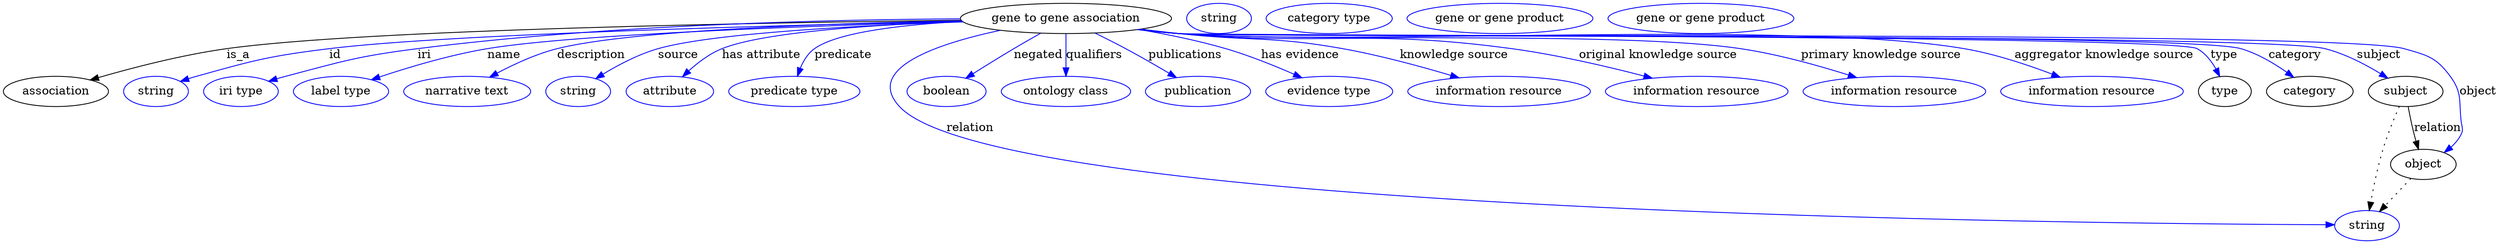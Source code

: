 digraph {
	graph [bb="0,0,2962.4,283"];
	node [label="\N"];
	"gene to gene association"	[height=0.5,
		label="gene to gene association",
		pos="1261.4,265",
		width=3.4844];
	association	[height=0.5,
		pos="62.394,178",
		width=1.7332];
	"gene to gene association" -> association	[label=is_a,
		lp="279.39,221.5",
		pos="e,103.12,191.67 1136.6,262.83 907.9,260.14 429.91,251.9 265.39,229 212.59,221.65 153.55,206.27 112.81,194.5"];
	id	[color=blue,
		height=0.5,
		label=string,
		pos="181.39,178",
		width=1.0652];
	"gene to gene association" -> id	[color=blue,
		label=id,
		lp="394.39,221.5",
		pos="e,210.38,189.97 1137.9,261.58 932.4,257.13 528.78,246.47 387.39,229 316.2,220.2 298.47,215.35 229.39,196 226.29,195.13 223.09,194.16 \
219.89,193.14",
		style=solid];
	iri	[color=blue,
		height=0.5,
		label="iri type",
		pos="282.39,178",
		width=1.2277];
	"gene to gene association" -> iri	[color=blue,
		label=iri,
		lp="500.39,221.5",
		pos="e,315.32,190.14 1136,264.5 983.33,263.68 717.95,257.65 492.39,229 421.66,220.02 404.32,214.25 335.39,196 332.02,195.11 328.55,194.13 \
325.07,193.11",
		style=solid];
	name	[color=blue,
		height=0.5,
		label="label type",
		pos="401.39,178",
		width=1.5707];
	"gene to gene association" -> name	[color=blue,
		label=name,
		lp="594.39,221.5",
		pos="e,437.28,192.01 1138.8,261.15 971.23,256.66 679.37,246.6 574.39,229 530.33,221.61 481.56,206.89 447.06,195.33",
		style=solid];
	description	[color=blue,
		height=0.5,
		label="narrative text",
		pos="551.39,178",
		width=2.0943];
	"gene to gene association" -> description	[color=blue,
		label=description,
		lp="697.89,221.5",
		pos="e,577.77,194.94 1137.3,262.37 987.5,259.43 744.93,251.29 657.39,229 632.6,222.69 606.59,210.51 586.54,199.76",
		style=solid];
	source	[color=blue,
		height=0.5,
		label=string,
		pos="683.39,178",
		width=1.0652];
	"gene to gene association" -> source	[color=blue,
		label=source,
		lp="801.39,221.5",
		pos="e,703.96,193.2 1139,260.91 1018.3,256.83 842.76,247.83 777.39,229 754.4,222.38 730.63,209.67 712.74,198.72",
		style=solid];
	"has attribute"	[color=blue,
		height=0.5,
		label=attribute,
		pos="791.39,178",
		width=1.4443];
	"gene to gene association" -> "has attribute"	[color=blue,
		label="has attribute",
		lp="900.39,221.5",
		pos="e,806.49,195.56 1138.4,261.32 1037.5,257.68 903.45,249.11 853.39,229 838.73,223.11 824.81,212.51 813.88,202.59",
		style=solid];
	predicate	[color=blue,
		height=0.5,
		label="predicate type",
		pos="939.39,178",
		width=2.1665];
	"gene to gene association" -> predicate	[color=blue,
		label=predicate,
		lp="997.39,221.5",
		pos="e,943.1,196.15 1138.3,261.34 1069.1,257.59 991.27,248.9 963.39,229 955.54,223.39 950.15,214.5 946.51,205.77",
		style=solid];
	relation	[color=blue,
		height=0.5,
		label=string,
		pos="2808.4,18",
		width=1.0652];
	"gene to gene association" -> relation	[color=blue,
		label=relation,
		lp="1148.4,134.5",
		pos="e,2770,19.065 1183.7,250.79 1111.8,235.38 1022,205.98 1064.4,160 1182.5,31.928 2489.7,20.165 2759.8,19.103",
		style=solid];
	negated	[color=blue,
		height=0.5,
		label=boolean,
		pos="1120.4,178",
		width=1.2999];
	"gene to gene association" -> negated	[color=blue,
		label=negated,
		lp="1228.4,221.5",
		pos="e,1143.4,193.97 1231.3,247.39 1221.1,241.67 1209.7,235.16 1199.4,229 1183.6,219.55 1166.3,208.65 1151.9,199.45",
		style=solid];
	qualifiers	[color=blue,
		height=0.5,
		label="ontology class",
		pos="1261.4,178",
		width=2.1304];
	"gene to gene association" -> qualifiers	[color=blue,
		label=qualifiers,
		lp="1294.9,221.5",
		pos="e,1261.4,196.18 1261.4,246.8 1261.4,235.16 1261.4,219.55 1261.4,206.24",
		style=solid];
	publications	[color=blue,
		height=0.5,
		label=publication,
		pos="1418.4,178",
		width=1.7332];
	"gene to gene association" -> publications	[color=blue,
		label=publications,
		lp="1403.4,221.5",
		pos="e,1392.7,194.57 1295.9,247.56 1307.6,241.85 1320.6,235.3 1332.4,229 1349.6,219.79 1368.3,208.98 1383.9,199.78",
		style=solid];
	"has evidence"	[color=blue,
		height=0.5,
		label="evidence type",
		pos="1574.4,178",
		width=2.0943];
	"gene to gene association" -> "has evidence"	[color=blue,
		label="has evidence",
		lp="1539.9,221.5",
		pos="e,1541.9,194.34 1347.9,251.9 1380.6,246.32 1418.1,238.73 1451.4,229 1479.1,220.91 1509.1,208.77 1532.6,198.47",
		style=solid];
	"knowledge source"	[color=blue,
		height=0.5,
		label="information resource",
		pos="1776.4,178",
		width=3.015];
	"gene to gene association" -> "knowledge source"	[color=blue,
		label="knowledge source",
		lp="1722.9,221.5",
		pos="e,1728.7,194.22 1350.7,252.34 1365.9,250.47 1381.6,248.62 1396.4,247 1482.5,237.59 1505.2,244.3 1590.4,229 1634,221.17 1682.3,208.05 \
1718.8,197.21",
		style=solid];
	"original knowledge source"	[color=blue,
		height=0.5,
		label="information resource",
		pos="2011.4,178",
		width=3.015];
	"gene to gene association" -> "original knowledge source"	[color=blue,
		label="original knowledge source",
		lp="1965.4,221.5",
		pos="e,1958.5,193.8 1348.4,252 1364.4,250.1 1380.9,248.33 1396.4,247 1571.5,232.01 1617.2,252.57 1791.4,229 1845,221.74 1904.9,207.74 \
1948.6,196.4",
		style=solid];
	"primary knowledge source"	[color=blue,
		height=0.5,
		label="information resource",
		pos="2246.4,178",
		width=3.015];
	"gene to gene association" -> "primary knowledge source"	[color=blue,
		label="primary knowledge source",
		lp="2230.4,221.5",
		pos="e,2201.5,194.5 1347.7,251.85 1363.8,249.94 1380.6,248.2 1396.4,247 1544.2,235.72 1916.7,250.7 2063.4,229 2107.3,222.5 2155.7,208.98 \
2191.7,197.64",
		style=solid];
	"aggregator knowledge source"	[color=blue,
		height=0.5,
		label="information resource",
		pos="2481.4,178",
		width=3.015];
	"gene to gene association" -> "aggregator knowledge source"	[color=blue,
		label="aggregator knowledge source",
		lp="2495.9,221.5",
		pos="e,2443.5,194.99 1347.3,251.8 1363.6,249.88 1380.5,248.15 1396.4,247 1603.2,232.02 2125,263.79 2329.4,229 2365.3,222.89 2404.3,209.91 \
2433.8,198.71",
		style=solid];
	type	[height=0.5,
		pos="2639.4,178",
		width=0.86659];
	"gene to gene association" -> type	[color=blue,
		label=type,
		lp="2638.4,221.5",
		pos="e,2633.3,195.69 1347,251.78 1363.3,249.85 1380.4,248.12 1396.4,247 1429.9,244.65 2576.9,245.15 2606.4,229 2616.1,223.68 2623.5,214.13 \
2628.7,204.79",
		style=solid];
	category	[height=0.5,
		pos="2740.4,178",
		width=1.4263];
	"gene to gene association" -> category	[color=blue,
		label=category,
		lp="2722.9,221.5",
		pos="e,2721.3,194.78 1347,251.77 1363.3,249.84 1380.4,248.12 1396.4,247 1466.3,242.11 2591,248.44 2658.4,229 2678.1,223.32 2697.8,211.57 \
2712.9,200.89",
		style=solid];
	subject	[height=0.5,
		pos="2854.4,178",
		width=1.2277];
	"gene to gene association" -> subject	[color=blue,
		label=subject,
		lp="2822.4,221.5",
		pos="e,2833.1,193.84 1347,251.76 1363.3,249.83 1380.4,248.11 1396.4,247 1471.9,241.76 2685,247.48 2758.4,229 2781.8,223.1 2805.9,210.51 \
2824.1,199.44",
		style=solid];
	object	[height=0.5,
		pos="2875.4,91",
		width=1.0832];
	"gene to gene association" -> object	[color=blue,
		label=object,
		lp="2940.4,178",
		pos="e,2900.3,105.25 1347,251.75 1363.3,249.82 1380.4,248.1 1396.4,247 1477.1,241.44 2774.6,251.08 2852.4,229 2879.8,221.22 2890.5,218.98 \
2907.4,196 2922,176.1 2917.5,166.51 2920.4,142 2921.2,135.38 2923.3,132.99 2920.4,127 2917.5,121.17 2913.2,116.02 2908.3,111.6",
		style=solid];
	association_type	[color=blue,
		height=0.5,
		label=string,
		pos="1443.4,265",
		width=1.0652];
	association_category	[color=blue,
		height=0.5,
		label="category type",
		pos="1574.4,265",
		width=2.0762];
	subject -> relation	[pos="e,2811.1,36.136 2846.8,160.24 2840.9,146.64 2832.8,126.88 2827.4,109 2821.1,88.265 2816.2,64.241 2812.9,46.231",
		style=dotted];
	subject -> object	[label=relation,
		lp="2892.4,134.5",
		pos="e,2869.7,108.98 2857.4,159.77 2859.2,150.09 2861.6,137.8 2864.4,127 2865.1,124.32 2865.9,121.53 2866.7,118.76"];
	"gene to gene association_subject"	[color=blue,
		height=0.5,
		label="gene or gene product",
		pos="1777.4,265",
		width=3.0692];
	object -> relation	[pos="e,2823.2,34.713 2860.5,74.243 2851.6,64.775 2840.1,52.56 2830.1,42.024",
		style=dotted];
	"gene to gene association_object"	[color=blue,
		height=0.5,
		label="gene or gene product",
		pos="2016.4,265",
		width=3.0692];
}
